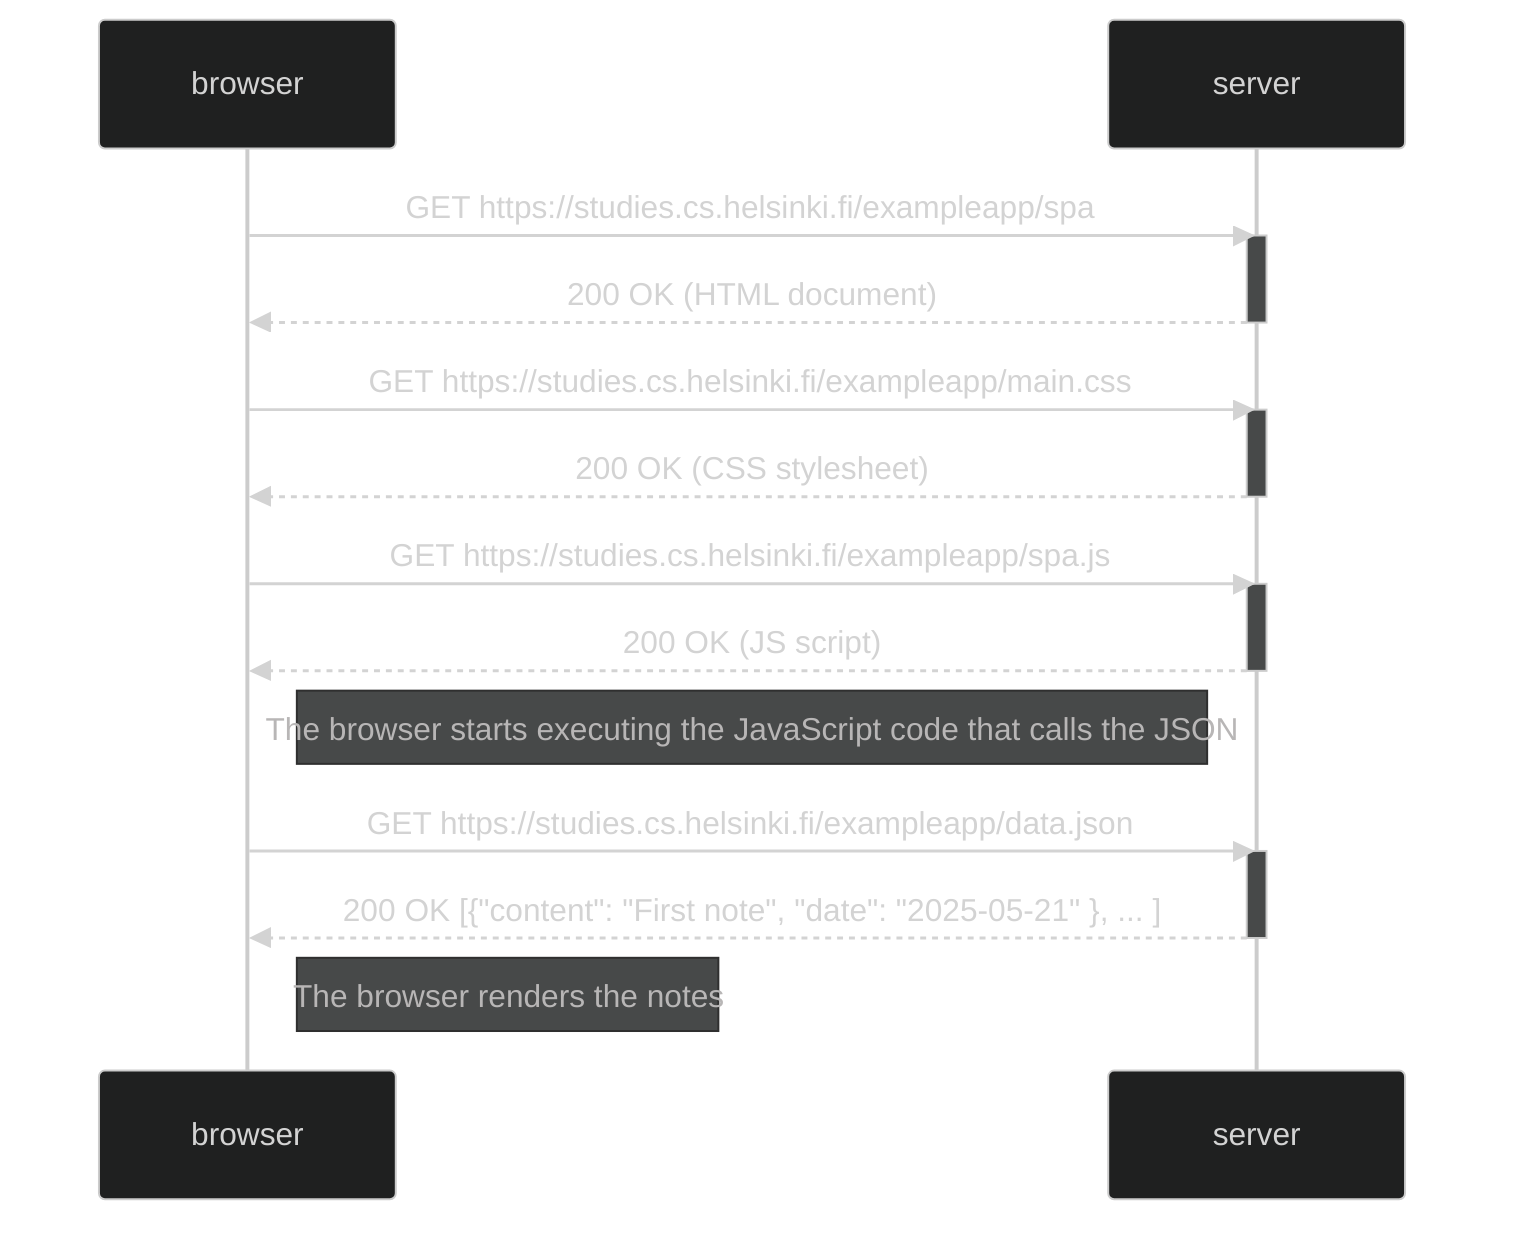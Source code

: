 %%{init: {'theme':'dark'}}%%

sequenceDiagram

    browser->>server: GET https://studies.cs.helsinki.fi/exampleapp/spa
    activate server
    server-->>browser: 200 OK (HTML document)
    deactivate server

    browser->>server: GET https://studies.cs.helsinki.fi/exampleapp/main.css
    activate server
    server-->>browser: 200 OK (CSS stylesheet)
    deactivate server

    browser->>server: GET https://studies.cs.helsinki.fi/exampleapp/spa.js
    activate server
    server-->>browser: 200 OK (JS script)
    deactivate server

    Note right of browser: The browser starts executing the JavaScript code that calls the JSON

    browser->>server: GET https://studies.cs.helsinki.fi/exampleapp/data.json

    activate server
    server-->>browser: 200 OK [{"content": "First note", "date": "2025-05-21" }, ... ]
    deactivate server

    Note right of browser: The browser renders the notes